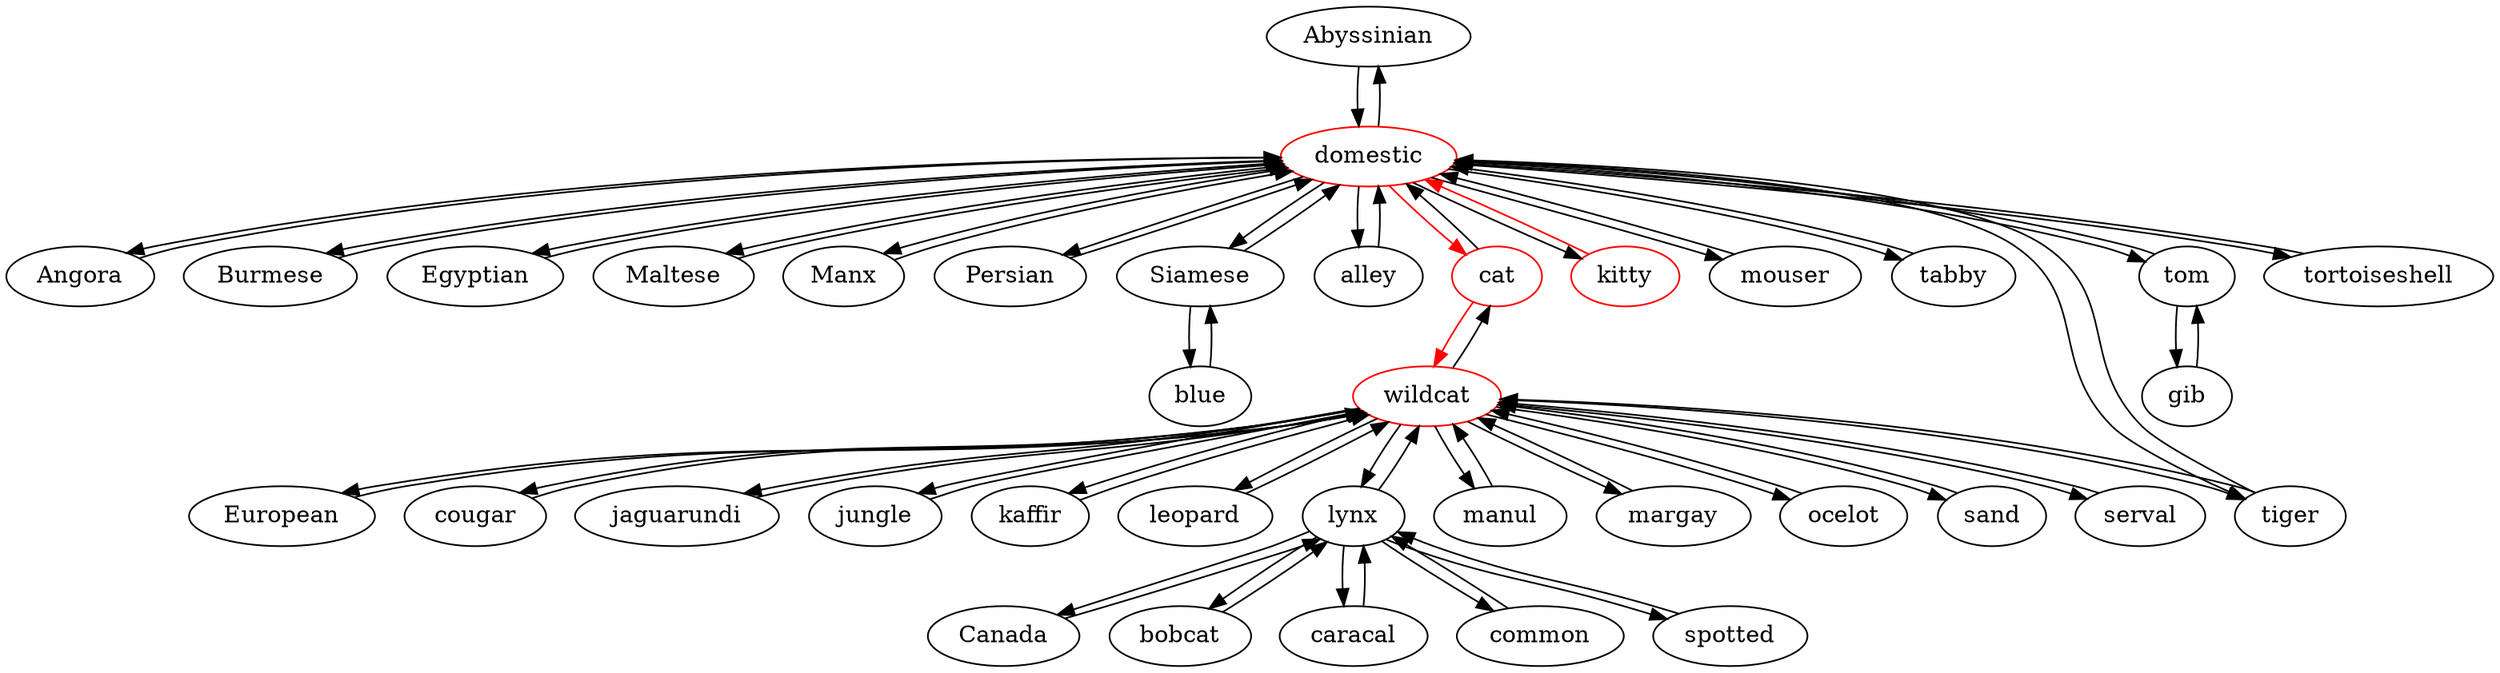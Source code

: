 digraph {
    0 [label=Abyssinian];
    1 [label=Angora];
    2 [label=Burmese];
    3 [label=Canada];
    4 [label=Egyptian];
    5 [label=European];
    6 [label=Maltese];
    7 [label=Manx];
    8 [label=Persian];
    9 [label=Siamese];
    10 [label=alley];
    11 [label=blue];
    12 [label=bobcat];
    13 [label=caracal];
    14 [label=cat, color="red"];
    15 [label=common];
    16 [label=cougar];
    17 [label=domestic, color="red"];
    18 [label=gib];
    19 [label=jaguarundi];
    20 [label=jungle];
    21 [label=kaffir];
    22 [label=kitty, color="red"];
    23 [label=leopard];
    24 [label=lynx];
    25 [label=manul];
    26 [label=margay];
    27 [label=mouser];
    28 [label=ocelot];
    29 [label=sand];
    30 [label=serval];
    31 [label=spotted];
    32 [label=tabby];
    33 [label=tiger];
    34 [label=tom];
    35 [label=tortoiseshell];
    36 [label=wildcat, color="red"];
    0 -> 17;
    1 -> 17;
    2 -> 17;
    3 -> 24;
    4 -> 17;
    5 -> 36;
    6 -> 17;
    7 -> 17;
    8 -> 17;
    9 -> 11;
    9 -> 17;
    10 -> 17;
    11 -> 9;
    12 -> 24;
    13 -> 24;
    14 -> 17;
    14 -> 36[color="red", weight=1.0];
    15 -> 24;
    16 -> 36;
    17 -> 0;
    17 -> 1;
    17 -> 2;
    17 -> 4;
    17 -> 6;
    17 -> 7;
    17 -> 8;
    17 -> 9;
    17 -> 10;
    17 -> 14[color="red", weight=1.0];
    17 -> 22;
    17 -> 27;
    17 -> 32;
    17 -> 33;
    17 -> 34;
    17 -> 35;
    18 -> 34;
    19 -> 36;
    20 -> 36;
    21 -> 36;
    22 -> 17[color="red", weight=1.0];
    23 -> 36;
    24 -> 3;
    24 -> 12;
    24 -> 13;
    24 -> 15;
    24 -> 31;
    24 -> 36;
    25 -> 36;
    26 -> 36;
    27 -> 17;
    28 -> 36;
    29 -> 36;
    30 -> 36;
    31 -> 24;
    32 -> 17;
    33 -> 17;
    33 -> 36;
    34 -> 17;
    34 -> 18;
    35 -> 17;
    36 -> 5;
    36 -> 14;
    36 -> 16;
    36 -> 19;
    36 -> 20;
    36 -> 21;
    36 -> 23;
    36 -> 24;
    36 -> 25;
    36 -> 26;
    36 -> 28;
    36 -> 29;
    36 -> 30;
    36 -> 33;
}
